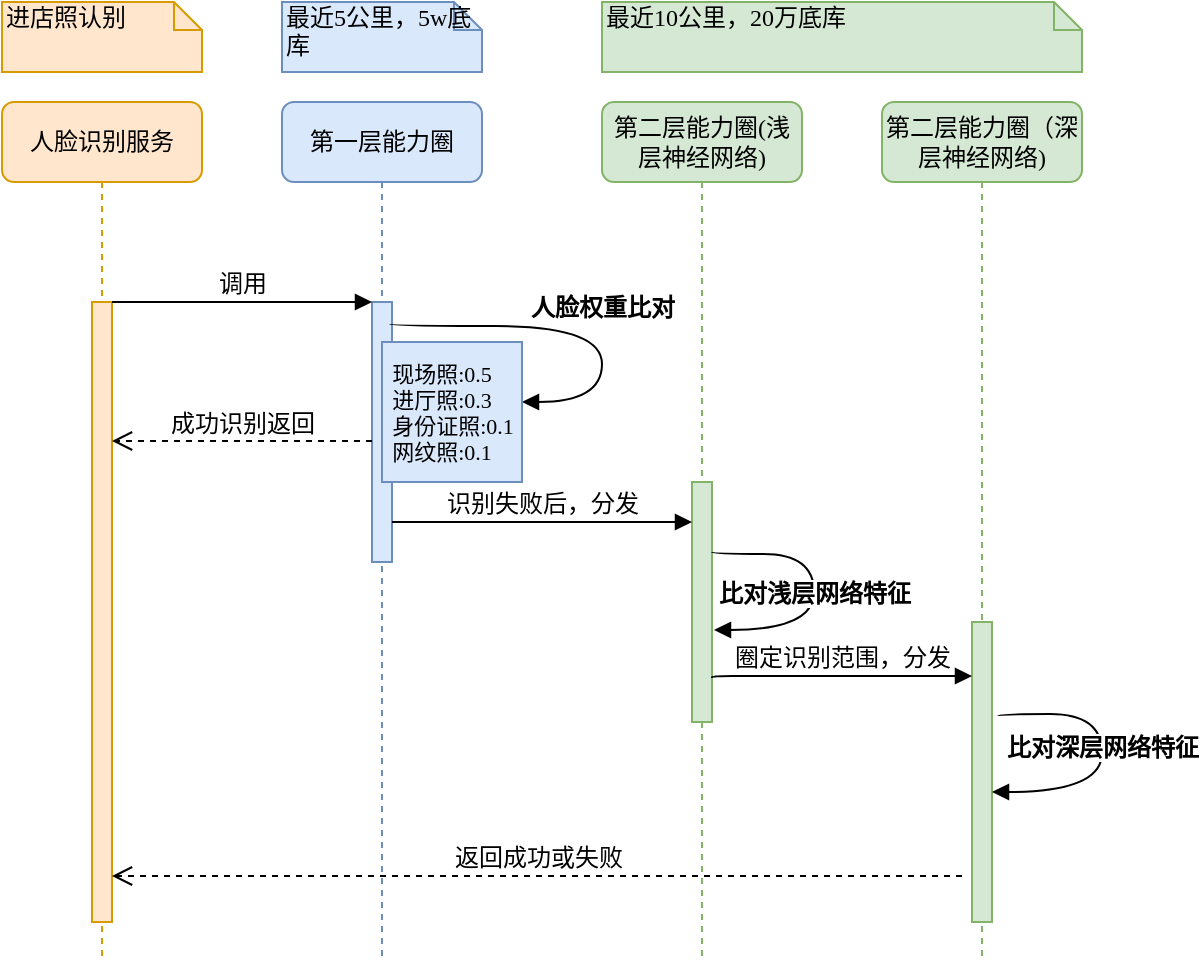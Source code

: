 <mxfile version="10.6.0" type="github"><diagram id="b88135a0-044a-e663-d736-f5acd3a1842c" name="Page-1"><mxGraphModel dx="756" dy="519" grid="1" gridSize="10" guides="1" tooltips="1" connect="1" arrows="1" fold="1" page="1" pageScale="1" pageWidth="4681" pageHeight="3300" background="#ffffff" math="0" shadow="0"><root><mxCell id="0"/><mxCell id="1" parent="0"/><mxCell id="2" value="第一层能力圈" style="shape=umlLifeline;perimeter=lifelinePerimeter;whiteSpace=wrap;html=1;container=1;collapsible=0;recursiveResize=0;outlineConnect=0;rounded=1;shadow=0;comic=0;labelBackgroundColor=none;strokeColor=#6c8ebf;strokeWidth=1;fillColor=#dae8fc;fontFamily=Verdana;fontSize=12;align=center;" parent="1" vertex="1"><mxGeometry x="190" y="170" width="100" height="430" as="geometry"/></mxCell><mxCell id="3" value="" style="html=1;points=[];perimeter=orthogonalPerimeter;rounded=0;shadow=0;comic=0;labelBackgroundColor=none;strokeColor=#6c8ebf;strokeWidth=1;fillColor=#dae8fc;fontFamily=Verdana;fontSize=12;align=center;" parent="2" vertex="1"><mxGeometry x="45" y="100" width="10" height="130" as="geometry"/></mxCell><mxCell id="4" value="第二层能力圈(浅层神经网络)" style="shape=umlLifeline;perimeter=lifelinePerimeter;whiteSpace=wrap;html=1;container=1;collapsible=0;recursiveResize=0;outlineConnect=0;rounded=1;shadow=0;comic=0;labelBackgroundColor=none;strokeColor=#82b366;strokeWidth=1;fillColor=#d5e8d4;fontFamily=Verdana;fontSize=12;align=center;" parent="1" vertex="1"><mxGeometry x="350" y="170" width="100" height="430" as="geometry"/></mxCell><mxCell id="5" value="" style="html=1;points=[];perimeter=orthogonalPerimeter;rounded=0;shadow=0;comic=0;labelBackgroundColor=none;strokeColor=#82b366;strokeWidth=1;fillColor=#d5e8d4;fontFamily=Verdana;fontSize=12;align=center;" parent="4" vertex="1"><mxGeometry x="45" y="190" width="10" height="120" as="geometry"/></mxCell><mxCell id="6" value="第二层能力圈（深层神经网络)" style="shape=umlLifeline;perimeter=lifelinePerimeter;whiteSpace=wrap;html=1;container=1;collapsible=0;recursiveResize=0;outlineConnect=0;rounded=1;shadow=0;comic=0;labelBackgroundColor=none;strokeColor=#82b366;strokeWidth=1;fillColor=#d5e8d4;fontFamily=Verdana;fontSize=12;align=center;" parent="1" vertex="1"><mxGeometry x="490" y="170" width="100" height="430" as="geometry"/></mxCell><mxCell id="10" value="人脸识别服务" style="shape=umlLifeline;perimeter=lifelinePerimeter;whiteSpace=wrap;html=1;container=1;collapsible=0;recursiveResize=0;outlineConnect=0;rounded=1;shadow=0;comic=0;labelBackgroundColor=none;strokeColor=#d79b00;strokeWidth=1;fillColor=#ffe6cc;fontFamily=Verdana;fontSize=12;align=center;" parent="1" vertex="1"><mxGeometry x="50" y="170" width="100" height="430" as="geometry"/></mxCell><mxCell id="11" value="" style="html=1;points=[];perimeter=orthogonalPerimeter;rounded=0;shadow=0;comic=0;labelBackgroundColor=none;strokeColor=#d79b00;strokeWidth=1;fillColor=#ffe6cc;fontFamily=Verdana;fontSize=12;align=center;" parent="10" vertex="1"><mxGeometry x="45" y="100" width="10" height="310" as="geometry"/></mxCell><mxCell id="12" value="" style="html=1;points=[];perimeter=orthogonalPerimeter;rounded=0;shadow=0;comic=0;labelBackgroundColor=none;strokeColor=#82b366;strokeWidth=1;fillColor=#d5e8d4;fontFamily=Verdana;fontSize=12;align=center;" parent="1" vertex="1"><mxGeometry x="535" y="430" width="10" height="150" as="geometry"/></mxCell><mxCell id="13" value="圈定识别范围，分发" style="html=1;verticalAlign=bottom;endArrow=block;labelBackgroundColor=none;fontFamily=Verdana;fontSize=12;edgeStyle=elbowEdgeStyle;elbow=vertical;exitX=1;exitY=0.256;exitDx=0;exitDy=0;exitPerimeter=0;entryX=0;entryY=0.411;entryDx=0;entryDy=0;entryPerimeter=0;" parent="1" edge="1"><mxGeometry relative="1" as="geometry"><mxPoint x="405" y="458" as="sourcePoint"/><Array as="points"><mxPoint x="470" y="457"/></Array><mxPoint x="535" y="457" as="targetPoint"/></mxGeometry></mxCell><mxCell id="25" value="调用" style="html=1;verticalAlign=bottom;endArrow=block;entryX=0;entryY=0;labelBackgroundColor=none;fontFamily=Verdana;fontSize=12;edgeStyle=elbowEdgeStyle;elbow=vertical;" parent="1" source="11" target="3" edge="1"><mxGeometry relative="1" as="geometry"><mxPoint x="170" y="280" as="sourcePoint"/></mxGeometry></mxCell><mxCell id="26" value="识别失败后，分发" style="html=1;verticalAlign=bottom;endArrow=block;entryX=0;entryY=0;labelBackgroundColor=none;fontFamily=Verdana;fontSize=12;edgeStyle=elbowEdgeStyle;elbow=vertical;" parent="1" edge="1"><mxGeometry relative="1" as="geometry"><mxPoint x="245" y="380" as="sourcePoint"/><mxPoint x="395" y="380" as="targetPoint"/></mxGeometry></mxCell><mxCell id="29" value="&lt;b&gt;比对深层网络特征&lt;/b&gt;" style="html=1;verticalAlign=bottom;endArrow=block;labelBackgroundColor=#ffffff;fontFamily=Verdana;fontSize=12;elbow=vertical;edgeStyle=orthogonalEdgeStyle;curved=1;exitX=1.3;exitY=0.315;exitPerimeter=0;exitDx=0;exitDy=0;" parent="1" edge="1"><mxGeometry x="0.065" relative="1" as="geometry"><mxPoint x="548" y="477" as="sourcePoint"/><mxPoint x="545" y="515" as="targetPoint"/><Array as="points"><mxPoint x="548" y="476"/><mxPoint x="600" y="476"/><mxPoint x="600" y="515"/></Array><mxPoint as="offset"/></mxGeometry></mxCell><mxCell id="32" value="进店照认别" style="shape=note;whiteSpace=wrap;html=1;size=14;verticalAlign=top;align=left;spacingTop=-6;rounded=0;shadow=0;comic=0;labelBackgroundColor=none;strokeColor=#d79b00;strokeWidth=1;fillColor=#ffe6cc;fontFamily=Verdana;fontSize=12;" parent="1" vertex="1"><mxGeometry x="50" y="120" width="100" height="35" as="geometry"/></mxCell><mxCell id="33" value="最近5公里，5w&lt;span&gt;底库&lt;/span&gt;" style="shape=note;whiteSpace=wrap;html=1;size=14;verticalAlign=top;align=left;spacingTop=-6;rounded=0;shadow=0;comic=0;labelBackgroundColor=none;strokeColor=#6c8ebf;strokeWidth=1;fillColor=#dae8fc;fontFamily=Verdana;fontSize=12;" parent="1" vertex="1"><mxGeometry x="190" y="120" width="100" height="35" as="geometry"/></mxCell><mxCell id="34" value="最近10公里，20万底库" style="shape=note;whiteSpace=wrap;html=1;size=14;verticalAlign=top;align=left;spacingTop=-6;rounded=0;shadow=0;comic=0;labelBackgroundColor=none;strokeColor=#82b366;strokeWidth=1;fillColor=#d5e8d4;fontFamily=Verdana;fontSize=12;" parent="1" vertex="1"><mxGeometry x="350" y="120" width="240" height="35" as="geometry"/></mxCell><mxCell id="fINKYNL_exxX4nladvVb-40" value="&lt;b&gt;人脸权重比对&lt;/b&gt;" style="html=1;verticalAlign=bottom;endArrow=block;labelBackgroundColor=#ffffff;fontFamily=Verdana;fontSize=12;elbow=vertical;edgeStyle=orthogonalEdgeStyle;curved=1;exitX=0.08;exitY=0.033;exitDx=0;exitDy=0;exitPerimeter=0;" parent="1" edge="1"><mxGeometry x="0.159" relative="1" as="geometry"><mxPoint x="244" y="281" as="sourcePoint"/><mxPoint x="310" y="320" as="targetPoint"/><Array as="points"><mxPoint x="244" y="282"/><mxPoint x="350" y="282"/><mxPoint x="350" y="320"/></Array><mxPoint as="offset"/></mxGeometry></mxCell><mxCell id="fINKYNL_exxX4nladvVb-41" value="成功识别返回" style="html=1;verticalAlign=bottom;endArrow=open;dashed=1;endSize=8;labelBackgroundColor=none;fontFamily=Verdana;fontSize=12;edgeStyle=elbowEdgeStyle;elbow=vertical;" parent="1" edge="1"><mxGeometry relative="1" as="geometry"><mxPoint x="105" y="339.5" as="targetPoint"/><Array as="points"><mxPoint x="180" y="339.5"/><mxPoint x="210" y="339.5"/></Array><mxPoint x="235" y="339.5" as="sourcePoint"/></mxGeometry></mxCell><mxCell id="fINKYNL_exxX4nladvVb-42" value="&lt;b&gt;比对浅层网络特征&lt;/b&gt;" style="html=1;verticalAlign=bottom;endArrow=block;labelBackgroundColor=#ffffff;fontFamily=Verdana;fontSize=12;elbow=vertical;edgeStyle=orthogonalEdgeStyle;curved=1;entryX=1;entryY=0.286;entryPerimeter=0;exitX=0.08;exitY=0.033;exitDx=0;exitDy=0;exitPerimeter=0;" parent="1" edge="1"><mxGeometry x="0.159" relative="1" as="geometry"><mxPoint x="405" y="395" as="sourcePoint"/><mxPoint x="406" y="434" as="targetPoint"/><Array as="points"><mxPoint x="405" y="396"/><mxPoint x="456" y="396"/><mxPoint x="456" y="434"/></Array><mxPoint as="offset"/></mxGeometry></mxCell><mxCell id="fINKYNL_exxX4nladvVb-44" value="返回成功或失败" style="html=1;verticalAlign=bottom;endArrow=open;dashed=1;endSize=8;labelBackgroundColor=none;fontFamily=Verdana;fontSize=12;edgeStyle=elbowEdgeStyle;elbow=vertical;" parent="1" edge="1"><mxGeometry relative="1" as="geometry"><mxPoint x="105" y="557" as="targetPoint"/><Array as="points"><mxPoint x="231" y="557"/><mxPoint x="261" y="557"/></Array><mxPoint x="530" y="557" as="sourcePoint"/></mxGeometry></mxCell><mxCell id="fINKYNL_exxX4nladvVb-47" value="&lt;div style=&quot;text-align: justify&quot;&gt;&lt;span style=&quot;font-size: 11px ; text-align: left&quot;&gt;现场照:0.5&lt;/span&gt;&lt;/div&gt;&lt;span style=&quot;text-align: left ; font-size: 11px&quot;&gt;&lt;div style=&quot;text-align: justify&quot;&gt;&lt;span&gt;进厅照:0.3&lt;/span&gt;&lt;/div&gt;&lt;/span&gt;&lt;blockquote style=&quot;margin: 0 0 0 40px ; border: none ; padding: 0px&quot;&gt;&lt;/blockquote&gt;&lt;span style=&quot;font-size: 11px ; text-align: left&quot;&gt;&lt;div style=&quot;text-align: justify&quot;&gt;&lt;span&gt;身份证照:0.1&lt;/span&gt;&lt;/div&gt;&lt;/span&gt;&lt;span style=&quot;font-size: 11px ; text-align: left&quot;&gt;&lt;div style=&quot;text-align: justify&quot;&gt;&lt;span&gt;网纹照:0.1&lt;/span&gt;&lt;/div&gt;&lt;/span&gt;" style="html=1;points=[];perimeter=orthogonalPerimeter;rounded=0;shadow=0;comic=0;labelBackgroundColor=none;strokeColor=#6c8ebf;strokeWidth=1;fillColor=#dae8fc;fontFamily=Verdana;fontSize=12;align=center;" parent="1" vertex="1"><mxGeometry x="240" y="290" width="70" height="70" as="geometry"/></mxCell></root></mxGraphModel></diagram></mxfile>